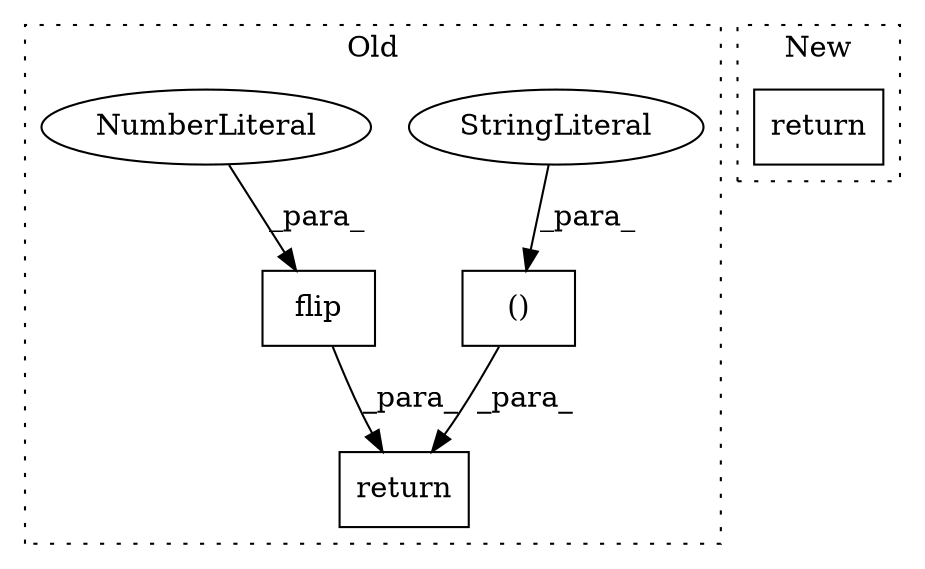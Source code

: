 digraph G {
subgraph cluster0 {
1 [label="flip" a="32" s="1530,1558" l="5,1" shape="box"];
3 [label="return" a="41" s="1517" l="7" shape="box"];
4 [label="()" a="106" s="1565" l="54" shape="box"];
5 [label="StringLiteral" a="45" s="1603" l="16" shape="ellipse"];
6 [label="NumberLiteral" a="34" s="1557" l="1" shape="ellipse"];
label = "Old";
style="dotted";
}
subgraph cluster1 {
2 [label="return" a="41" s="1600" l="7" shape="box"];
label = "New";
style="dotted";
}
1 -> 3 [label="_para_"];
4 -> 3 [label="_para_"];
5 -> 4 [label="_para_"];
6 -> 1 [label="_para_"];
}